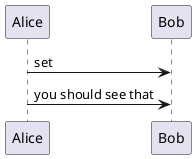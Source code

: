 {
  "sha1": "osj0ornhmi3bmu0u3xvij3cuqo309zj",
  "insertion": {
    "when": "2024-06-04T17:28:40.231Z",
    "url": "http://forum.plantuml.net/9481/preprocessor-include-guards-with-preprocessorv2",
    "user": "plantuml@gmail.com"
  }
}
@startuml
!procedure set()
Alice -> Bob : set %set_variable_value("foo", 42)
!endprocedure

!procedure get() {
!if %variable_exists("foo")
Alice -> Bob : you should see that
!else
Alice -> Bob : you should NOT SEE THAT
!endif
!endprocedure

set()
get()

@enduml
